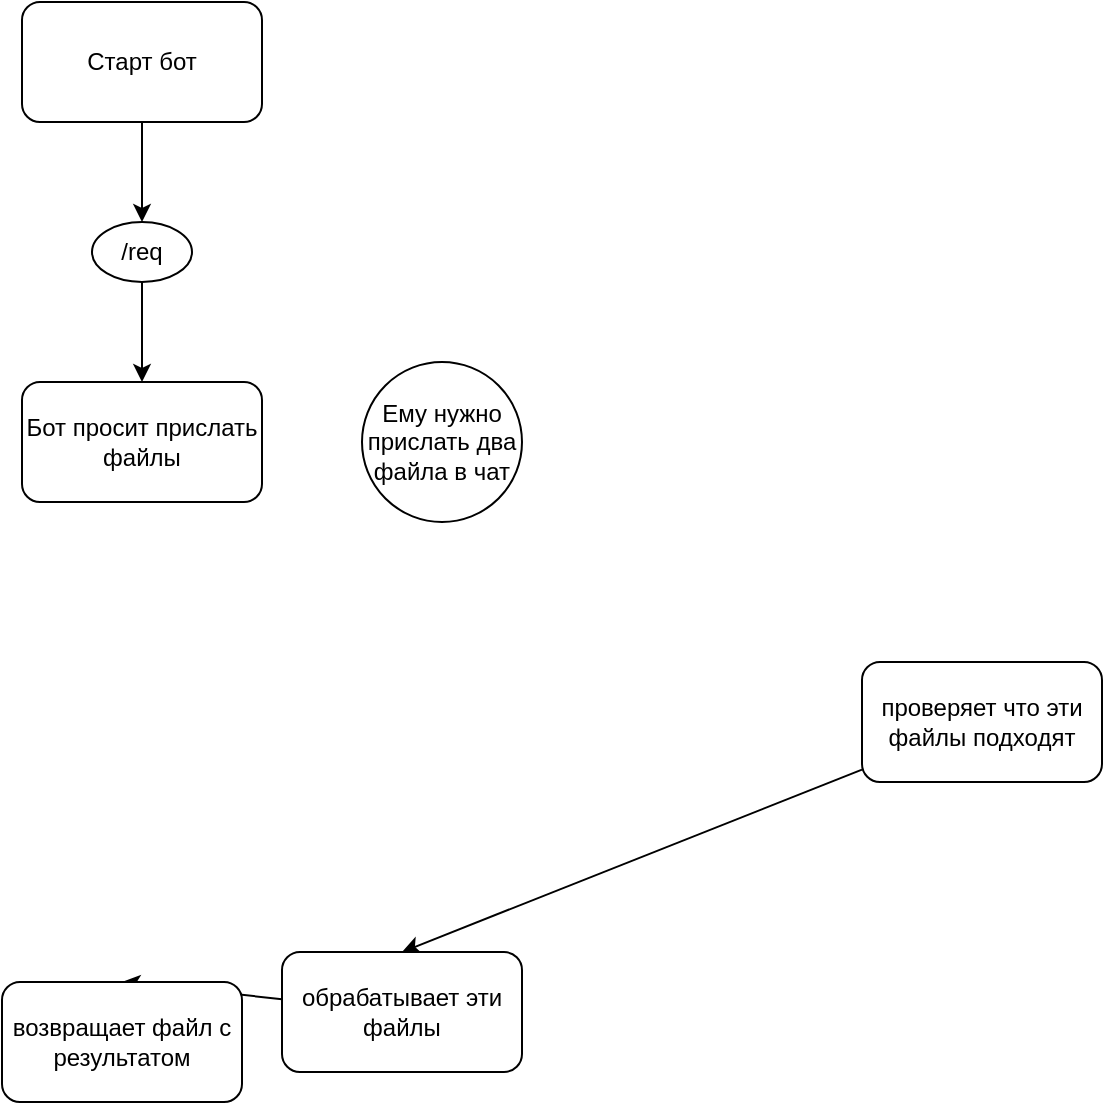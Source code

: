 <mxfile version="24.3.1" type="github">
  <diagram name="Страница — 1" id="cDcatpXT-7EI3tgx4sZ9">
    <mxGraphModel dx="745" dy="745" grid="1" gridSize="10" guides="1" tooltips="1" connect="1" arrows="1" fold="1" page="1" pageScale="1" pageWidth="827" pageHeight="1169" math="0" shadow="0">
      <root>
        <mxCell id="0" />
        <mxCell id="1" parent="0" />
        <mxCell id="6" style="edgeStyle=none;html=1;entryX=0.5;entryY=0;entryDx=0;entryDy=0;" parent="1" source="2" target="0CmE-AJEpudf98-tHfEo-9" edge="1">
          <mxGeometry relative="1" as="geometry" />
        </mxCell>
        <mxCell id="2" value="Старт бот" style="rounded=1;whiteSpace=wrap;html=1;" parent="1" vertex="1">
          <mxGeometry x="90" y="80" width="120" height="60" as="geometry" />
        </mxCell>
        <mxCell id="7" style="edgeStyle=none;html=1;entryX=0.5;entryY=0;entryDx=0;entryDy=0;" parent="1" source="3" target="4" edge="1">
          <mxGeometry relative="1" as="geometry" />
        </mxCell>
        <mxCell id="3" value="проверяет что эти файлы подходят" style="rounded=1;whiteSpace=wrap;html=1;" parent="1" vertex="1">
          <mxGeometry x="510" y="410" width="120" height="60" as="geometry" />
        </mxCell>
        <mxCell id="8" style="edgeStyle=none;html=1;entryX=0.5;entryY=0;entryDx=0;entryDy=0;" parent="1" source="4" target="5" edge="1">
          <mxGeometry relative="1" as="geometry" />
        </mxCell>
        <mxCell id="4" value="обрабатывает эти файлы" style="rounded=1;whiteSpace=wrap;html=1;" parent="1" vertex="1">
          <mxGeometry x="220" y="555" width="120" height="60" as="geometry" />
        </mxCell>
        <mxCell id="5" value="возвращает файл с результатом" style="rounded=1;whiteSpace=wrap;html=1;" parent="1" vertex="1">
          <mxGeometry x="80" y="570" width="120" height="60" as="geometry" />
        </mxCell>
        <mxCell id="0CmE-AJEpudf98-tHfEo-12" value="" style="edgeStyle=orthogonalEdgeStyle;rounded=0;orthogonalLoop=1;jettySize=auto;html=1;" edge="1" parent="1" source="0CmE-AJEpudf98-tHfEo-9" target="0CmE-AJEpudf98-tHfEo-11">
          <mxGeometry relative="1" as="geometry" />
        </mxCell>
        <mxCell id="0CmE-AJEpudf98-tHfEo-9" value="/req" style="ellipse;whiteSpace=wrap;html=1;" vertex="1" parent="1">
          <mxGeometry x="125" y="190" width="50" height="30" as="geometry" />
        </mxCell>
        <mxCell id="0CmE-AJEpudf98-tHfEo-11" value="Бот просит прислать файлы" style="rounded=1;whiteSpace=wrap;html=1;" vertex="1" parent="1">
          <mxGeometry x="90" y="270" width="120" height="60" as="geometry" />
        </mxCell>
        <mxCell id="0CmE-AJEpudf98-tHfEo-13" value="Ему нужно прислать два файла в чат" style="ellipse;whiteSpace=wrap;html=1;aspect=fixed;" vertex="1" parent="1">
          <mxGeometry x="260" y="260" width="80" height="80" as="geometry" />
        </mxCell>
      </root>
    </mxGraphModel>
  </diagram>
</mxfile>
